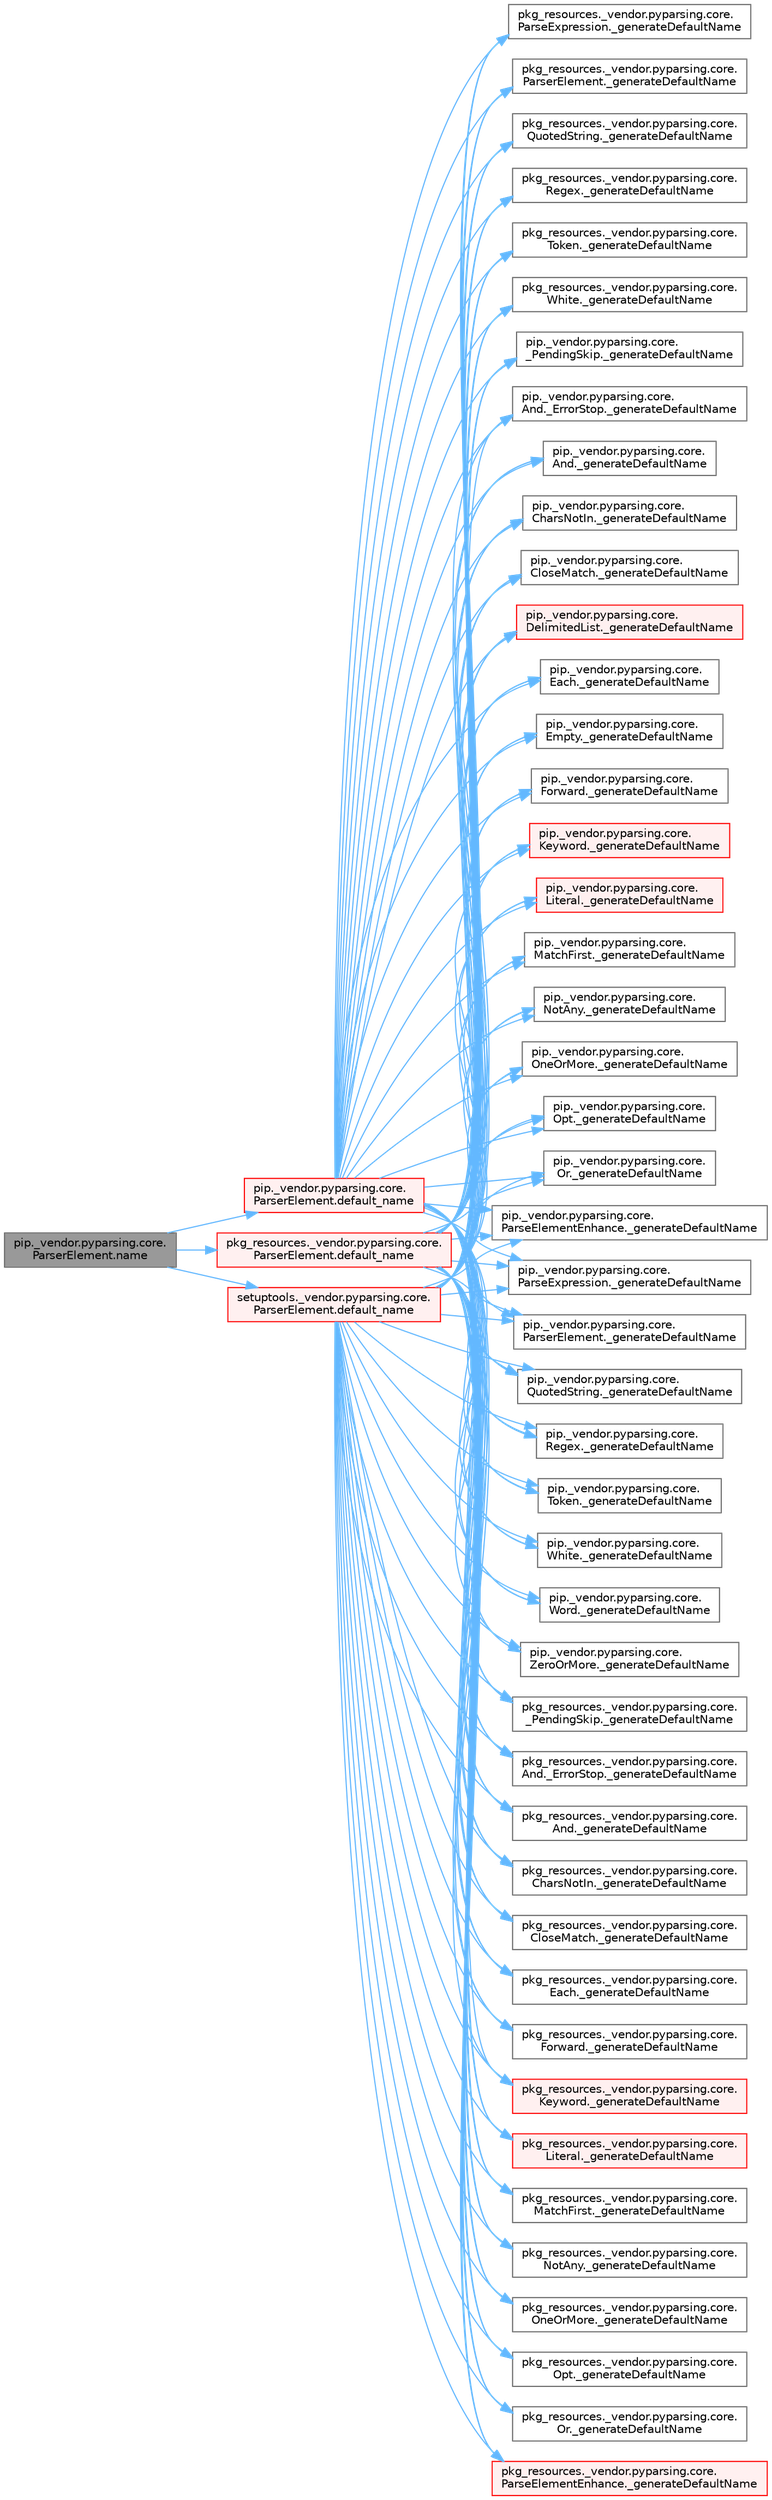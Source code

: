 digraph "pip._vendor.pyparsing.core.ParserElement.name"
{
 // LATEX_PDF_SIZE
  bgcolor="transparent";
  edge [fontname=Helvetica,fontsize=10,labelfontname=Helvetica,labelfontsize=10];
  node [fontname=Helvetica,fontsize=10,shape=box,height=0.2,width=0.4];
  rankdir="LR";
  Node1 [id="Node000001",label="pip._vendor.pyparsing.core.\lParserElement.name",height=0.2,width=0.4,color="gray40", fillcolor="grey60", style="filled", fontcolor="black",tooltip=" "];
  Node1 -> Node2 [id="edge1_Node000001_Node000002",color="steelblue1",style="solid",tooltip=" "];
  Node2 [id="Node000002",label="pip._vendor.pyparsing.core.\lParserElement.default_name",height=0.2,width=0.4,color="red", fillcolor="#FFF0F0", style="filled",URL="$classpip_1_1__vendor_1_1pyparsing_1_1core_1_1_parser_element.html#ab02291439fc47bfa9676d61f6ae066fc",tooltip=" "];
  Node2 -> Node3 [id="edge2_Node000002_Node000003",color="steelblue1",style="solid",tooltip=" "];
  Node3 [id="Node000003",label="pip._vendor.pyparsing.core.\l_PendingSkip._generateDefaultName",height=0.2,width=0.4,color="grey40", fillcolor="white", style="filled",URL="$classpip_1_1__vendor_1_1pyparsing_1_1core_1_1___pending_skip.html#a7f99559874e3d8201ffab8ff82607591",tooltip=" "];
  Node2 -> Node4 [id="edge3_Node000002_Node000004",color="steelblue1",style="solid",tooltip=" "];
  Node4 [id="Node000004",label="pip._vendor.pyparsing.core.\lAnd._ErrorStop._generateDefaultName",height=0.2,width=0.4,color="grey40", fillcolor="white", style="filled",URL="$classpip_1_1__vendor_1_1pyparsing_1_1core_1_1_and_1_1___error_stop.html#a4637fab0956be756254e5078fc9bea39",tooltip=" "];
  Node2 -> Node5 [id="edge4_Node000002_Node000005",color="steelblue1",style="solid",tooltip=" "];
  Node5 [id="Node000005",label="pip._vendor.pyparsing.core.\lAnd._generateDefaultName",height=0.2,width=0.4,color="grey40", fillcolor="white", style="filled",URL="$classpip_1_1__vendor_1_1pyparsing_1_1core_1_1_and.html#ae2737cc7932981a884818836d2632beb",tooltip=" "];
  Node2 -> Node6 [id="edge5_Node000002_Node000006",color="steelblue1",style="solid",tooltip=" "];
  Node6 [id="Node000006",label="pip._vendor.pyparsing.core.\lCharsNotIn._generateDefaultName",height=0.2,width=0.4,color="grey40", fillcolor="white", style="filled",URL="$classpip_1_1__vendor_1_1pyparsing_1_1core_1_1_chars_not_in.html#a0cfbcd36a061edea99fcb3281c45ec80",tooltip=" "];
  Node2 -> Node7 [id="edge6_Node000002_Node000007",color="steelblue1",style="solid",tooltip=" "];
  Node7 [id="Node000007",label="pip._vendor.pyparsing.core.\lCloseMatch._generateDefaultName",height=0.2,width=0.4,color="grey40", fillcolor="white", style="filled",URL="$classpip_1_1__vendor_1_1pyparsing_1_1core_1_1_close_match.html#aad4df4f2acf9111ca7d0509890e77b1b",tooltip=" "];
  Node2 -> Node8 [id="edge7_Node000002_Node000008",color="steelblue1",style="solid",tooltip=" "];
  Node8 [id="Node000008",label="pip._vendor.pyparsing.core.\lDelimitedList._generateDefaultName",height=0.2,width=0.4,color="red", fillcolor="#FFF0F0", style="filled",URL="$classpip_1_1__vendor_1_1pyparsing_1_1core_1_1_delimited_list.html#a82a98c131b7466295c87f81a66cba0fc",tooltip=" "];
  Node2 -> Node30 [id="edge8_Node000002_Node000030",color="steelblue1",style="solid",tooltip=" "];
  Node30 [id="Node000030",label="pip._vendor.pyparsing.core.\lEach._generateDefaultName",height=0.2,width=0.4,color="grey40", fillcolor="white", style="filled",URL="$classpip_1_1__vendor_1_1pyparsing_1_1core_1_1_each.html#a214ea57ae6b325b54e12fd8431556cc1",tooltip=" "];
  Node2 -> Node31 [id="edge9_Node000002_Node000031",color="steelblue1",style="solid",tooltip=" "];
  Node31 [id="Node000031",label="pip._vendor.pyparsing.core.\lEmpty._generateDefaultName",height=0.2,width=0.4,color="grey40", fillcolor="white", style="filled",URL="$classpip_1_1__vendor_1_1pyparsing_1_1core_1_1_empty.html#a91e29bc35380e895c1c00c69eeebf4bb",tooltip=" "];
  Node2 -> Node32 [id="edge10_Node000002_Node000032",color="steelblue1",style="solid",tooltip=" "];
  Node32 [id="Node000032",label="pip._vendor.pyparsing.core.\lForward._generateDefaultName",height=0.2,width=0.4,color="grey40", fillcolor="white", style="filled",URL="$classpip_1_1__vendor_1_1pyparsing_1_1core_1_1_forward.html#a73112cc31068274db8d1bd41c1a67d5e",tooltip=" "];
  Node2 -> Node33 [id="edge11_Node000002_Node000033",color="steelblue1",style="solid",tooltip=" "];
  Node33 [id="Node000033",label="pip._vendor.pyparsing.core.\lKeyword._generateDefaultName",height=0.2,width=0.4,color="red", fillcolor="#FFF0F0", style="filled",URL="$classpip_1_1__vendor_1_1pyparsing_1_1core_1_1_keyword.html#a31ab29e2805edb145e58ab04d153a230",tooltip=" "];
  Node2 -> Node706 [id="edge12_Node000002_Node000706",color="steelblue1",style="solid",tooltip=" "];
  Node706 [id="Node000706",label="pip._vendor.pyparsing.core.\lLiteral._generateDefaultName",height=0.2,width=0.4,color="red", fillcolor="#FFF0F0", style="filled",URL="$classpip_1_1__vendor_1_1pyparsing_1_1core_1_1_literal.html#a43292445d31bf5ba62d351f2b8d5605a",tooltip=" "];
  Node2 -> Node720 [id="edge13_Node000002_Node000720",color="steelblue1",style="solid",tooltip=" "];
  Node720 [id="Node000720",label="pip._vendor.pyparsing.core.\lMatchFirst._generateDefaultName",height=0.2,width=0.4,color="grey40", fillcolor="white", style="filled",URL="$classpip_1_1__vendor_1_1pyparsing_1_1core_1_1_match_first.html#a9e97e4bb82e2459516c26426e228ec8d",tooltip=" "];
  Node2 -> Node721 [id="edge14_Node000002_Node000721",color="steelblue1",style="solid",tooltip=" "];
  Node721 [id="Node000721",label="pip._vendor.pyparsing.core.\lNotAny._generateDefaultName",height=0.2,width=0.4,color="grey40", fillcolor="white", style="filled",URL="$classpip_1_1__vendor_1_1pyparsing_1_1core_1_1_not_any.html#ac11891012dcd7ef2f1c57641d02ce8a4",tooltip=" "];
  Node2 -> Node722 [id="edge15_Node000002_Node000722",color="steelblue1",style="solid",tooltip=" "];
  Node722 [id="Node000722",label="pip._vendor.pyparsing.core.\lOneOrMore._generateDefaultName",height=0.2,width=0.4,color="grey40", fillcolor="white", style="filled",URL="$classpip_1_1__vendor_1_1pyparsing_1_1core_1_1_one_or_more.html#a7f40a97e35a753fa5ed490650c30824f",tooltip=" "];
  Node2 -> Node723 [id="edge16_Node000002_Node000723",color="steelblue1",style="solid",tooltip=" "];
  Node723 [id="Node000723",label="pip._vendor.pyparsing.core.\lOpt._generateDefaultName",height=0.2,width=0.4,color="grey40", fillcolor="white", style="filled",URL="$classpip_1_1__vendor_1_1pyparsing_1_1core_1_1_opt.html#a2aef0fb0b7f52f3cfcc444dd78a85dfe",tooltip=" "];
  Node2 -> Node724 [id="edge17_Node000002_Node000724",color="steelblue1",style="solid",tooltip=" "];
  Node724 [id="Node000724",label="pip._vendor.pyparsing.core.\lOr._generateDefaultName",height=0.2,width=0.4,color="grey40", fillcolor="white", style="filled",URL="$classpip_1_1__vendor_1_1pyparsing_1_1core_1_1_or.html#a065a877f0f0ff77b2d0eeeb49cf4aeb9",tooltip=" "];
  Node2 -> Node725 [id="edge18_Node000002_Node000725",color="steelblue1",style="solid",tooltip=" "];
  Node725 [id="Node000725",label="pip._vendor.pyparsing.core.\lParseElementEnhance._generateDefaultName",height=0.2,width=0.4,color="grey40", fillcolor="white", style="filled",URL="$classpip_1_1__vendor_1_1pyparsing_1_1core_1_1_parse_element_enhance.html#a1540564bc609e273eb003bdac119d628",tooltip=" "];
  Node2 -> Node726 [id="edge19_Node000002_Node000726",color="steelblue1",style="solid",tooltip=" "];
  Node726 [id="Node000726",label="pip._vendor.pyparsing.core.\lParseExpression._generateDefaultName",height=0.2,width=0.4,color="grey40", fillcolor="white", style="filled",URL="$classpip_1_1__vendor_1_1pyparsing_1_1core_1_1_parse_expression.html#a79a24aa87c9dfefdb908cfc55a524e38",tooltip=" "];
  Node2 -> Node727 [id="edge20_Node000002_Node000727",color="steelblue1",style="solid",tooltip=" "];
  Node727 [id="Node000727",label="pip._vendor.pyparsing.core.\lParserElement._generateDefaultName",height=0.2,width=0.4,color="grey40", fillcolor="white", style="filled",URL="$classpip_1_1__vendor_1_1pyparsing_1_1core_1_1_parser_element.html#a329230862b752d8c9e9c9fdc66ff2336",tooltip=" "];
  Node2 -> Node728 [id="edge21_Node000002_Node000728",color="steelblue1",style="solid",tooltip=" "];
  Node728 [id="Node000728",label="pip._vendor.pyparsing.core.\lQuotedString._generateDefaultName",height=0.2,width=0.4,color="grey40", fillcolor="white", style="filled",URL="$classpip_1_1__vendor_1_1pyparsing_1_1core_1_1_quoted_string.html#a8faa56920c68439c137e124a3d077254",tooltip=" "];
  Node2 -> Node729 [id="edge22_Node000002_Node000729",color="steelblue1",style="solid",tooltip=" "];
  Node729 [id="Node000729",label="pip._vendor.pyparsing.core.\lRegex._generateDefaultName",height=0.2,width=0.4,color="grey40", fillcolor="white", style="filled",URL="$classpip_1_1__vendor_1_1pyparsing_1_1core_1_1_regex.html#a3211a33c39e1ac85f0d195c0b475b006",tooltip=" "];
  Node2 -> Node730 [id="edge23_Node000002_Node000730",color="steelblue1",style="solid",tooltip=" "];
  Node730 [id="Node000730",label="pip._vendor.pyparsing.core.\lToken._generateDefaultName",height=0.2,width=0.4,color="grey40", fillcolor="white", style="filled",URL="$classpip_1_1__vendor_1_1pyparsing_1_1core_1_1_token.html#ae63d885ba28d078de24aa9789bc6c97d",tooltip=" "];
  Node2 -> Node731 [id="edge24_Node000002_Node000731",color="steelblue1",style="solid",tooltip=" "];
  Node731 [id="Node000731",label="pip._vendor.pyparsing.core.\lWhite._generateDefaultName",height=0.2,width=0.4,color="grey40", fillcolor="white", style="filled",URL="$classpip_1_1__vendor_1_1pyparsing_1_1core_1_1_white.html#a7c557dd5461e6862c4bb5838c1c2b96f",tooltip=" "];
  Node2 -> Node732 [id="edge25_Node000002_Node000732",color="steelblue1",style="solid",tooltip=" "];
  Node732 [id="Node000732",label="pip._vendor.pyparsing.core.\lWord._generateDefaultName",height=0.2,width=0.4,color="grey40", fillcolor="white", style="filled",URL="$classpip_1_1__vendor_1_1pyparsing_1_1core_1_1_word.html#afec3d33265caaaffb48d9d64333f11d4",tooltip=" "];
  Node2 -> Node733 [id="edge26_Node000002_Node000733",color="steelblue1",style="solid",tooltip=" "];
  Node733 [id="Node000733",label="pip._vendor.pyparsing.core.\lZeroOrMore._generateDefaultName",height=0.2,width=0.4,color="grey40", fillcolor="white", style="filled",URL="$classpip_1_1__vendor_1_1pyparsing_1_1core_1_1_zero_or_more.html#a97e85b815d90d40780e1fd0f233bedf6",tooltip=" "];
  Node2 -> Node734 [id="edge27_Node000002_Node000734",color="steelblue1",style="solid",tooltip=" "];
  Node734 [id="Node000734",label="pkg_resources._vendor.pyparsing.core.\l_PendingSkip._generateDefaultName",height=0.2,width=0.4,color="grey40", fillcolor="white", style="filled",URL="$classpkg__resources_1_1__vendor_1_1pyparsing_1_1core_1_1___pending_skip.html#a0c07bf1d67098f44af2694ce2a8483f4",tooltip=" "];
  Node2 -> Node735 [id="edge28_Node000002_Node000735",color="steelblue1",style="solid",tooltip=" "];
  Node735 [id="Node000735",label="pkg_resources._vendor.pyparsing.core.\lAnd._ErrorStop._generateDefaultName",height=0.2,width=0.4,color="grey40", fillcolor="white", style="filled",URL="$classpkg__resources_1_1__vendor_1_1pyparsing_1_1core_1_1_and_1_1___error_stop.html#ad95aae0fa7cc29a54fd5c189f3d2bc45",tooltip=" "];
  Node2 -> Node736 [id="edge29_Node000002_Node000736",color="steelblue1",style="solid",tooltip=" "];
  Node736 [id="Node000736",label="pkg_resources._vendor.pyparsing.core.\lAnd._generateDefaultName",height=0.2,width=0.4,color="grey40", fillcolor="white", style="filled",URL="$classpkg__resources_1_1__vendor_1_1pyparsing_1_1core_1_1_and.html#af47dcc9947d30ebedd86609573e8ec58",tooltip=" "];
  Node2 -> Node737 [id="edge30_Node000002_Node000737",color="steelblue1",style="solid",tooltip=" "];
  Node737 [id="Node000737",label="pkg_resources._vendor.pyparsing.core.\lCharsNotIn._generateDefaultName",height=0.2,width=0.4,color="grey40", fillcolor="white", style="filled",URL="$classpkg__resources_1_1__vendor_1_1pyparsing_1_1core_1_1_chars_not_in.html#a3c7b8de5044b7eb064eacf2a80792ce0",tooltip=" "];
  Node2 -> Node738 [id="edge31_Node000002_Node000738",color="steelblue1",style="solid",tooltip=" "];
  Node738 [id="Node000738",label="pkg_resources._vendor.pyparsing.core.\lCloseMatch._generateDefaultName",height=0.2,width=0.4,color="grey40", fillcolor="white", style="filled",URL="$classpkg__resources_1_1__vendor_1_1pyparsing_1_1core_1_1_close_match.html#a05f1263cd67466bcfd56f9a49a45d64a",tooltip=" "];
  Node2 -> Node739 [id="edge32_Node000002_Node000739",color="steelblue1",style="solid",tooltip=" "];
  Node739 [id="Node000739",label="pkg_resources._vendor.pyparsing.core.\lEach._generateDefaultName",height=0.2,width=0.4,color="grey40", fillcolor="white", style="filled",URL="$classpkg__resources_1_1__vendor_1_1pyparsing_1_1core_1_1_each.html#aff24e9bee86ef4d37cf6686443d08663",tooltip=" "];
  Node2 -> Node740 [id="edge33_Node000002_Node000740",color="steelblue1",style="solid",tooltip=" "];
  Node740 [id="Node000740",label="pkg_resources._vendor.pyparsing.core.\lForward._generateDefaultName",height=0.2,width=0.4,color="grey40", fillcolor="white", style="filled",URL="$classpkg__resources_1_1__vendor_1_1pyparsing_1_1core_1_1_forward.html#ad8db65794c325cf2939a169ebf5a2ccf",tooltip=" "];
  Node2 -> Node741 [id="edge34_Node000002_Node000741",color="steelblue1",style="solid",tooltip=" "];
  Node741 [id="Node000741",label="pkg_resources._vendor.pyparsing.core.\lKeyword._generateDefaultName",height=0.2,width=0.4,color="red", fillcolor="#FFF0F0", style="filled",URL="$classpkg__resources_1_1__vendor_1_1pyparsing_1_1core_1_1_keyword.html#a315223039b2888fb49f955be9cff7b09",tooltip=" "];
  Node2 -> Node742 [id="edge35_Node000002_Node000742",color="steelblue1",style="solid",tooltip=" "];
  Node742 [id="Node000742",label="pkg_resources._vendor.pyparsing.core.\lLiteral._generateDefaultName",height=0.2,width=0.4,color="red", fillcolor="#FFF0F0", style="filled",URL="$classpkg__resources_1_1__vendor_1_1pyparsing_1_1core_1_1_literal.html#a7a03c95358881162f9596748d0cde21e",tooltip=" "];
  Node2 -> Node743 [id="edge36_Node000002_Node000743",color="steelblue1",style="solid",tooltip=" "];
  Node743 [id="Node000743",label="pkg_resources._vendor.pyparsing.core.\lMatchFirst._generateDefaultName",height=0.2,width=0.4,color="grey40", fillcolor="white", style="filled",URL="$classpkg__resources_1_1__vendor_1_1pyparsing_1_1core_1_1_match_first.html#a68146307bbaa5bdaef9d8e191d0824a0",tooltip=" "];
  Node2 -> Node744 [id="edge37_Node000002_Node000744",color="steelblue1",style="solid",tooltip=" "];
  Node744 [id="Node000744",label="pkg_resources._vendor.pyparsing.core.\lNotAny._generateDefaultName",height=0.2,width=0.4,color="grey40", fillcolor="white", style="filled",URL="$classpkg__resources_1_1__vendor_1_1pyparsing_1_1core_1_1_not_any.html#a3ff368bac73b466ab043e28a45a376c2",tooltip=" "];
  Node2 -> Node745 [id="edge38_Node000002_Node000745",color="steelblue1",style="solid",tooltip=" "];
  Node745 [id="Node000745",label="pkg_resources._vendor.pyparsing.core.\lOneOrMore._generateDefaultName",height=0.2,width=0.4,color="grey40", fillcolor="white", style="filled",URL="$classpkg__resources_1_1__vendor_1_1pyparsing_1_1core_1_1_one_or_more.html#a4e9a3ff50b3e409e0fcd21b8deadebd4",tooltip=" "];
  Node2 -> Node746 [id="edge39_Node000002_Node000746",color="steelblue1",style="solid",tooltip=" "];
  Node746 [id="Node000746",label="pkg_resources._vendor.pyparsing.core.\lOpt._generateDefaultName",height=0.2,width=0.4,color="grey40", fillcolor="white", style="filled",URL="$classpkg__resources_1_1__vendor_1_1pyparsing_1_1core_1_1_opt.html#a366d6b9bb9c77dad29926459f21338cd",tooltip=" "];
  Node2 -> Node747 [id="edge40_Node000002_Node000747",color="steelblue1",style="solid",tooltip=" "];
  Node747 [id="Node000747",label="pkg_resources._vendor.pyparsing.core.\lOr._generateDefaultName",height=0.2,width=0.4,color="grey40", fillcolor="white", style="filled",URL="$classpkg__resources_1_1__vendor_1_1pyparsing_1_1core_1_1_or.html#a9d2a36f26275b89691a1a3f3bbc809ea",tooltip=" "];
  Node2 -> Node748 [id="edge41_Node000002_Node000748",color="steelblue1",style="solid",tooltip=" "];
  Node748 [id="Node000748",label="pkg_resources._vendor.pyparsing.core.\lParseElementEnhance._generateDefaultName",height=0.2,width=0.4,color="red", fillcolor="#FFF0F0", style="filled",URL="$classpkg__resources_1_1__vendor_1_1pyparsing_1_1core_1_1_parse_element_enhance.html#abc66a664be8b3ad9a202eb2f7a8b6d40",tooltip=" "];
  Node2 -> Node749 [id="edge42_Node000002_Node000749",color="steelblue1",style="solid",tooltip=" "];
  Node749 [id="Node000749",label="pkg_resources._vendor.pyparsing.core.\lParseExpression._generateDefaultName",height=0.2,width=0.4,color="grey40", fillcolor="white", style="filled",URL="$classpkg__resources_1_1__vendor_1_1pyparsing_1_1core_1_1_parse_expression.html#a14dc0eb31eb7042d19c152534fd812d6",tooltip=" "];
  Node2 -> Node750 [id="edge43_Node000002_Node000750",color="steelblue1",style="solid",tooltip=" "];
  Node750 [id="Node000750",label="pkg_resources._vendor.pyparsing.core.\lParserElement._generateDefaultName",height=0.2,width=0.4,color="grey40", fillcolor="white", style="filled",URL="$classpkg__resources_1_1__vendor_1_1pyparsing_1_1core_1_1_parser_element.html#aa3617ccb0c7ce83774cf469ce7bcd892",tooltip=" "];
  Node2 -> Node751 [id="edge44_Node000002_Node000751",color="steelblue1",style="solid",tooltip=" "];
  Node751 [id="Node000751",label="pkg_resources._vendor.pyparsing.core.\lQuotedString._generateDefaultName",height=0.2,width=0.4,color="grey40", fillcolor="white", style="filled",URL="$classpkg__resources_1_1__vendor_1_1pyparsing_1_1core_1_1_quoted_string.html#a7c6c3d86e9a531d05b7fb0d1588fed2d",tooltip=" "];
  Node2 -> Node752 [id="edge45_Node000002_Node000752",color="steelblue1",style="solid",tooltip=" "];
  Node752 [id="Node000752",label="pkg_resources._vendor.pyparsing.core.\lRegex._generateDefaultName",height=0.2,width=0.4,color="grey40", fillcolor="white", style="filled",URL="$classpkg__resources_1_1__vendor_1_1pyparsing_1_1core_1_1_regex.html#a189b31386198cae0ff469970af8fad6e",tooltip=" "];
  Node2 -> Node753 [id="edge46_Node000002_Node000753",color="steelblue1",style="solid",tooltip=" "];
  Node753 [id="Node000753",label="pkg_resources._vendor.pyparsing.core.\lToken._generateDefaultName",height=0.2,width=0.4,color="grey40", fillcolor="white", style="filled",URL="$classpkg__resources_1_1__vendor_1_1pyparsing_1_1core_1_1_token.html#a509298abff16ad65254ca40606cf3554",tooltip=" "];
  Node2 -> Node754 [id="edge47_Node000002_Node000754",color="steelblue1",style="solid",tooltip=" "];
  Node754 [id="Node000754",label="pkg_resources._vendor.pyparsing.core.\lWhite._generateDefaultName",height=0.2,width=0.4,color="grey40", fillcolor="white", style="filled",URL="$classpkg__resources_1_1__vendor_1_1pyparsing_1_1core_1_1_white.html#a95abeed4dbdbb7ffe52f2d8421a632eb",tooltip=" "];
  Node1 -> Node705 [id="edge48_Node000001_Node000705",color="steelblue1",style="solid",tooltip=" "];
  Node705 [id="Node000705",label="pkg_resources._vendor.pyparsing.core.\lParserElement.default_name",height=0.2,width=0.4,color="red", fillcolor="#FFF0F0", style="filled",URL="$classpkg__resources_1_1__vendor_1_1pyparsing_1_1core_1_1_parser_element.html#aa9da32bce8f103c7ec5e35743a44f667",tooltip=" "];
  Node705 -> Node3 [id="edge49_Node000705_Node000003",color="steelblue1",style="solid",tooltip=" "];
  Node705 -> Node4 [id="edge50_Node000705_Node000004",color="steelblue1",style="solid",tooltip=" "];
  Node705 -> Node5 [id="edge51_Node000705_Node000005",color="steelblue1",style="solid",tooltip=" "];
  Node705 -> Node6 [id="edge52_Node000705_Node000006",color="steelblue1",style="solid",tooltip=" "];
  Node705 -> Node7 [id="edge53_Node000705_Node000007",color="steelblue1",style="solid",tooltip=" "];
  Node705 -> Node8 [id="edge54_Node000705_Node000008",color="steelblue1",style="solid",tooltip=" "];
  Node705 -> Node30 [id="edge55_Node000705_Node000030",color="steelblue1",style="solid",tooltip=" "];
  Node705 -> Node31 [id="edge56_Node000705_Node000031",color="steelblue1",style="solid",tooltip=" "];
  Node705 -> Node32 [id="edge57_Node000705_Node000032",color="steelblue1",style="solid",tooltip=" "];
  Node705 -> Node33 [id="edge58_Node000705_Node000033",color="steelblue1",style="solid",tooltip=" "];
  Node705 -> Node706 [id="edge59_Node000705_Node000706",color="steelblue1",style="solid",tooltip=" "];
  Node705 -> Node720 [id="edge60_Node000705_Node000720",color="steelblue1",style="solid",tooltip=" "];
  Node705 -> Node721 [id="edge61_Node000705_Node000721",color="steelblue1",style="solid",tooltip=" "];
  Node705 -> Node722 [id="edge62_Node000705_Node000722",color="steelblue1",style="solid",tooltip=" "];
  Node705 -> Node723 [id="edge63_Node000705_Node000723",color="steelblue1",style="solid",tooltip=" "];
  Node705 -> Node724 [id="edge64_Node000705_Node000724",color="steelblue1",style="solid",tooltip=" "];
  Node705 -> Node725 [id="edge65_Node000705_Node000725",color="steelblue1",style="solid",tooltip=" "];
  Node705 -> Node726 [id="edge66_Node000705_Node000726",color="steelblue1",style="solid",tooltip=" "];
  Node705 -> Node727 [id="edge67_Node000705_Node000727",color="steelblue1",style="solid",tooltip=" "];
  Node705 -> Node728 [id="edge68_Node000705_Node000728",color="steelblue1",style="solid",tooltip=" "];
  Node705 -> Node729 [id="edge69_Node000705_Node000729",color="steelblue1",style="solid",tooltip=" "];
  Node705 -> Node730 [id="edge70_Node000705_Node000730",color="steelblue1",style="solid",tooltip=" "];
  Node705 -> Node731 [id="edge71_Node000705_Node000731",color="steelblue1",style="solid",tooltip=" "];
  Node705 -> Node732 [id="edge72_Node000705_Node000732",color="steelblue1",style="solid",tooltip=" "];
  Node705 -> Node733 [id="edge73_Node000705_Node000733",color="steelblue1",style="solid",tooltip=" "];
  Node705 -> Node734 [id="edge74_Node000705_Node000734",color="steelblue1",style="solid",tooltip=" "];
  Node705 -> Node735 [id="edge75_Node000705_Node000735",color="steelblue1",style="solid",tooltip=" "];
  Node705 -> Node736 [id="edge76_Node000705_Node000736",color="steelblue1",style="solid",tooltip=" "];
  Node705 -> Node737 [id="edge77_Node000705_Node000737",color="steelblue1",style="solid",tooltip=" "];
  Node705 -> Node738 [id="edge78_Node000705_Node000738",color="steelblue1",style="solid",tooltip=" "];
  Node705 -> Node739 [id="edge79_Node000705_Node000739",color="steelblue1",style="solid",tooltip=" "];
  Node705 -> Node740 [id="edge80_Node000705_Node000740",color="steelblue1",style="solid",tooltip=" "];
  Node705 -> Node741 [id="edge81_Node000705_Node000741",color="steelblue1",style="solid",tooltip=" "];
  Node705 -> Node742 [id="edge82_Node000705_Node000742",color="steelblue1",style="solid",tooltip=" "];
  Node705 -> Node743 [id="edge83_Node000705_Node000743",color="steelblue1",style="solid",tooltip=" "];
  Node705 -> Node744 [id="edge84_Node000705_Node000744",color="steelblue1",style="solid",tooltip=" "];
  Node705 -> Node745 [id="edge85_Node000705_Node000745",color="steelblue1",style="solid",tooltip=" "];
  Node705 -> Node746 [id="edge86_Node000705_Node000746",color="steelblue1",style="solid",tooltip=" "];
  Node705 -> Node747 [id="edge87_Node000705_Node000747",color="steelblue1",style="solid",tooltip=" "];
  Node705 -> Node748 [id="edge88_Node000705_Node000748",color="steelblue1",style="solid",tooltip=" "];
  Node705 -> Node749 [id="edge89_Node000705_Node000749",color="steelblue1",style="solid",tooltip=" "];
  Node705 -> Node750 [id="edge90_Node000705_Node000750",color="steelblue1",style="solid",tooltip=" "];
  Node705 -> Node751 [id="edge91_Node000705_Node000751",color="steelblue1",style="solid",tooltip=" "];
  Node705 -> Node752 [id="edge92_Node000705_Node000752",color="steelblue1",style="solid",tooltip=" "];
  Node705 -> Node753 [id="edge93_Node000705_Node000753",color="steelblue1",style="solid",tooltip=" "];
  Node705 -> Node754 [id="edge94_Node000705_Node000754",color="steelblue1",style="solid",tooltip=" "];
  Node1 -> Node780 [id="edge95_Node000001_Node000780",color="steelblue1",style="solid",tooltip=" "];
  Node780 [id="Node000780",label="setuptools._vendor.pyparsing.core.\lParserElement.default_name",height=0.2,width=0.4,color="red", fillcolor="#FFF0F0", style="filled",URL="$classsetuptools_1_1__vendor_1_1pyparsing_1_1core_1_1_parser_element.html#a6b293c245a8b4769c34490c3428249b3",tooltip=" "];
  Node780 -> Node3 [id="edge96_Node000780_Node000003",color="steelblue1",style="solid",tooltip=" "];
  Node780 -> Node4 [id="edge97_Node000780_Node000004",color="steelblue1",style="solid",tooltip=" "];
  Node780 -> Node5 [id="edge98_Node000780_Node000005",color="steelblue1",style="solid",tooltip=" "];
  Node780 -> Node6 [id="edge99_Node000780_Node000006",color="steelblue1",style="solid",tooltip=" "];
  Node780 -> Node7 [id="edge100_Node000780_Node000007",color="steelblue1",style="solid",tooltip=" "];
  Node780 -> Node8 [id="edge101_Node000780_Node000008",color="steelblue1",style="solid",tooltip=" "];
  Node780 -> Node30 [id="edge102_Node000780_Node000030",color="steelblue1",style="solid",tooltip=" "];
  Node780 -> Node31 [id="edge103_Node000780_Node000031",color="steelblue1",style="solid",tooltip=" "];
  Node780 -> Node32 [id="edge104_Node000780_Node000032",color="steelblue1",style="solid",tooltip=" "];
  Node780 -> Node33 [id="edge105_Node000780_Node000033",color="steelblue1",style="solid",tooltip=" "];
  Node780 -> Node706 [id="edge106_Node000780_Node000706",color="steelblue1",style="solid",tooltip=" "];
  Node780 -> Node720 [id="edge107_Node000780_Node000720",color="steelblue1",style="solid",tooltip=" "];
  Node780 -> Node721 [id="edge108_Node000780_Node000721",color="steelblue1",style="solid",tooltip=" "];
  Node780 -> Node722 [id="edge109_Node000780_Node000722",color="steelblue1",style="solid",tooltip=" "];
  Node780 -> Node723 [id="edge110_Node000780_Node000723",color="steelblue1",style="solid",tooltip=" "];
  Node780 -> Node724 [id="edge111_Node000780_Node000724",color="steelblue1",style="solid",tooltip=" "];
  Node780 -> Node725 [id="edge112_Node000780_Node000725",color="steelblue1",style="solid",tooltip=" "];
  Node780 -> Node726 [id="edge113_Node000780_Node000726",color="steelblue1",style="solid",tooltip=" "];
  Node780 -> Node727 [id="edge114_Node000780_Node000727",color="steelblue1",style="solid",tooltip=" "];
  Node780 -> Node728 [id="edge115_Node000780_Node000728",color="steelblue1",style="solid",tooltip=" "];
  Node780 -> Node729 [id="edge116_Node000780_Node000729",color="steelblue1",style="solid",tooltip=" "];
  Node780 -> Node730 [id="edge117_Node000780_Node000730",color="steelblue1",style="solid",tooltip=" "];
  Node780 -> Node731 [id="edge118_Node000780_Node000731",color="steelblue1",style="solid",tooltip=" "];
  Node780 -> Node732 [id="edge119_Node000780_Node000732",color="steelblue1",style="solid",tooltip=" "];
  Node780 -> Node733 [id="edge120_Node000780_Node000733",color="steelblue1",style="solid",tooltip=" "];
  Node780 -> Node734 [id="edge121_Node000780_Node000734",color="steelblue1",style="solid",tooltip=" "];
  Node780 -> Node735 [id="edge122_Node000780_Node000735",color="steelblue1",style="solid",tooltip=" "];
  Node780 -> Node736 [id="edge123_Node000780_Node000736",color="steelblue1",style="solid",tooltip=" "];
  Node780 -> Node737 [id="edge124_Node000780_Node000737",color="steelblue1",style="solid",tooltip=" "];
  Node780 -> Node738 [id="edge125_Node000780_Node000738",color="steelblue1",style="solid",tooltip=" "];
  Node780 -> Node739 [id="edge126_Node000780_Node000739",color="steelblue1",style="solid",tooltip=" "];
  Node780 -> Node740 [id="edge127_Node000780_Node000740",color="steelblue1",style="solid",tooltip=" "];
  Node780 -> Node741 [id="edge128_Node000780_Node000741",color="steelblue1",style="solid",tooltip=" "];
  Node780 -> Node742 [id="edge129_Node000780_Node000742",color="steelblue1",style="solid",tooltip=" "];
  Node780 -> Node743 [id="edge130_Node000780_Node000743",color="steelblue1",style="solid",tooltip=" "];
  Node780 -> Node744 [id="edge131_Node000780_Node000744",color="steelblue1",style="solid",tooltip=" "];
  Node780 -> Node745 [id="edge132_Node000780_Node000745",color="steelblue1",style="solid",tooltip=" "];
  Node780 -> Node746 [id="edge133_Node000780_Node000746",color="steelblue1",style="solid",tooltip=" "];
  Node780 -> Node747 [id="edge134_Node000780_Node000747",color="steelblue1",style="solid",tooltip=" "];
  Node780 -> Node748 [id="edge135_Node000780_Node000748",color="steelblue1",style="solid",tooltip=" "];
  Node780 -> Node749 [id="edge136_Node000780_Node000749",color="steelblue1",style="solid",tooltip=" "];
  Node780 -> Node750 [id="edge137_Node000780_Node000750",color="steelblue1",style="solid",tooltip=" "];
  Node780 -> Node751 [id="edge138_Node000780_Node000751",color="steelblue1",style="solid",tooltip=" "];
  Node780 -> Node752 [id="edge139_Node000780_Node000752",color="steelblue1",style="solid",tooltip=" "];
  Node780 -> Node753 [id="edge140_Node000780_Node000753",color="steelblue1",style="solid",tooltip=" "];
  Node780 -> Node754 [id="edge141_Node000780_Node000754",color="steelblue1",style="solid",tooltip=" "];
}
